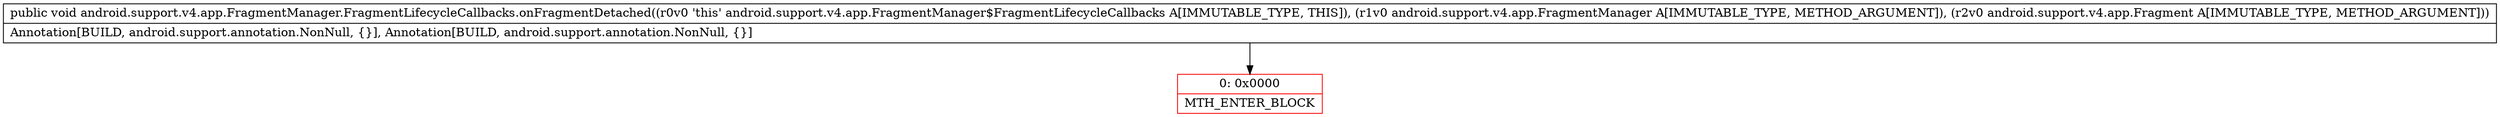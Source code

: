 digraph "CFG forandroid.support.v4.app.FragmentManager.FragmentLifecycleCallbacks.onFragmentDetached(Landroid\/support\/v4\/app\/FragmentManager;Landroid\/support\/v4\/app\/Fragment;)V" {
subgraph cluster_Region_1027320682 {
label = "R(0)";
node [shape=record,color=blue];
}
Node_0 [shape=record,color=red,label="{0\:\ 0x0000|MTH_ENTER_BLOCK\l}"];
MethodNode[shape=record,label="{public void android.support.v4.app.FragmentManager.FragmentLifecycleCallbacks.onFragmentDetached((r0v0 'this' android.support.v4.app.FragmentManager$FragmentLifecycleCallbacks A[IMMUTABLE_TYPE, THIS]), (r1v0 android.support.v4.app.FragmentManager A[IMMUTABLE_TYPE, METHOD_ARGUMENT]), (r2v0 android.support.v4.app.Fragment A[IMMUTABLE_TYPE, METHOD_ARGUMENT]))  | Annotation[BUILD, android.support.annotation.NonNull, \{\}], Annotation[BUILD, android.support.annotation.NonNull, \{\}]\l}"];
MethodNode -> Node_0;
}

